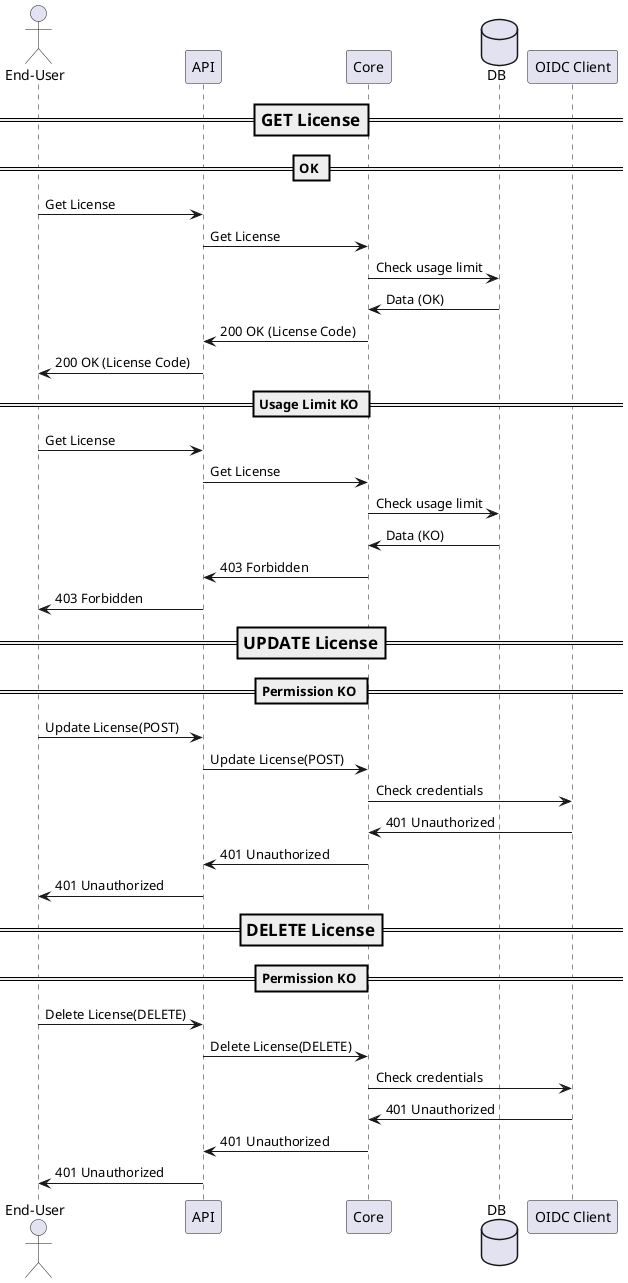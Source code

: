 @startuml
=== GET License ==
== OK ==
actor "End-User" order 1
participant "API" order 2
participant "Core" order 3
participant "OIDC Client" order 5
database DB order 4
"End-User" -> "API" : Get License
"API" -> "Core" : Get License
"Core"-> DB : Check usage limit
DB -> "Core" : Data (OK)
"Core" -> "API" : 200 OK (License Code)
"API"-> "End-User" : 200 OK (License Code)
== Usage Limit KO ==
"End-User" -> "API" : Get License
"API" -> "Core" : Get License
"Core"-> DB : Check usage limit
DB -> "Core" : Data (KO)
"Core" -> "API" : 403 Forbidden
"API"-> "End-User" : 403 Forbidden

=== UPDATE License ==
== Permission KO ==
actor "End-User"
participant "API"
"End-User" -> "API" : Update License(POST)
"API" -> "Core" : Update License(POST)
"Core"-> "OIDC Client" : Check credentials
"OIDC Client"->"Core": 401 Unauthorized
"Core" -> "API" : 401 Unauthorized
"API"-> "End-User" : 401 Unauthorized

=== DELETE License ==
== Permission KO ==
actor "End-User"
participant "API"
"End-User" -> "API" : Delete License(DELETE)
"API" -> "Core" : Delete License(DELETE)
"Core"-> "OIDC Client" : Check credentials
"OIDC Client"->"Core": 401 Unauthorized
"Core" -> "API" : 401 Unauthorized
"API"-> "End-User" : 401 Unauthorized
@enduml